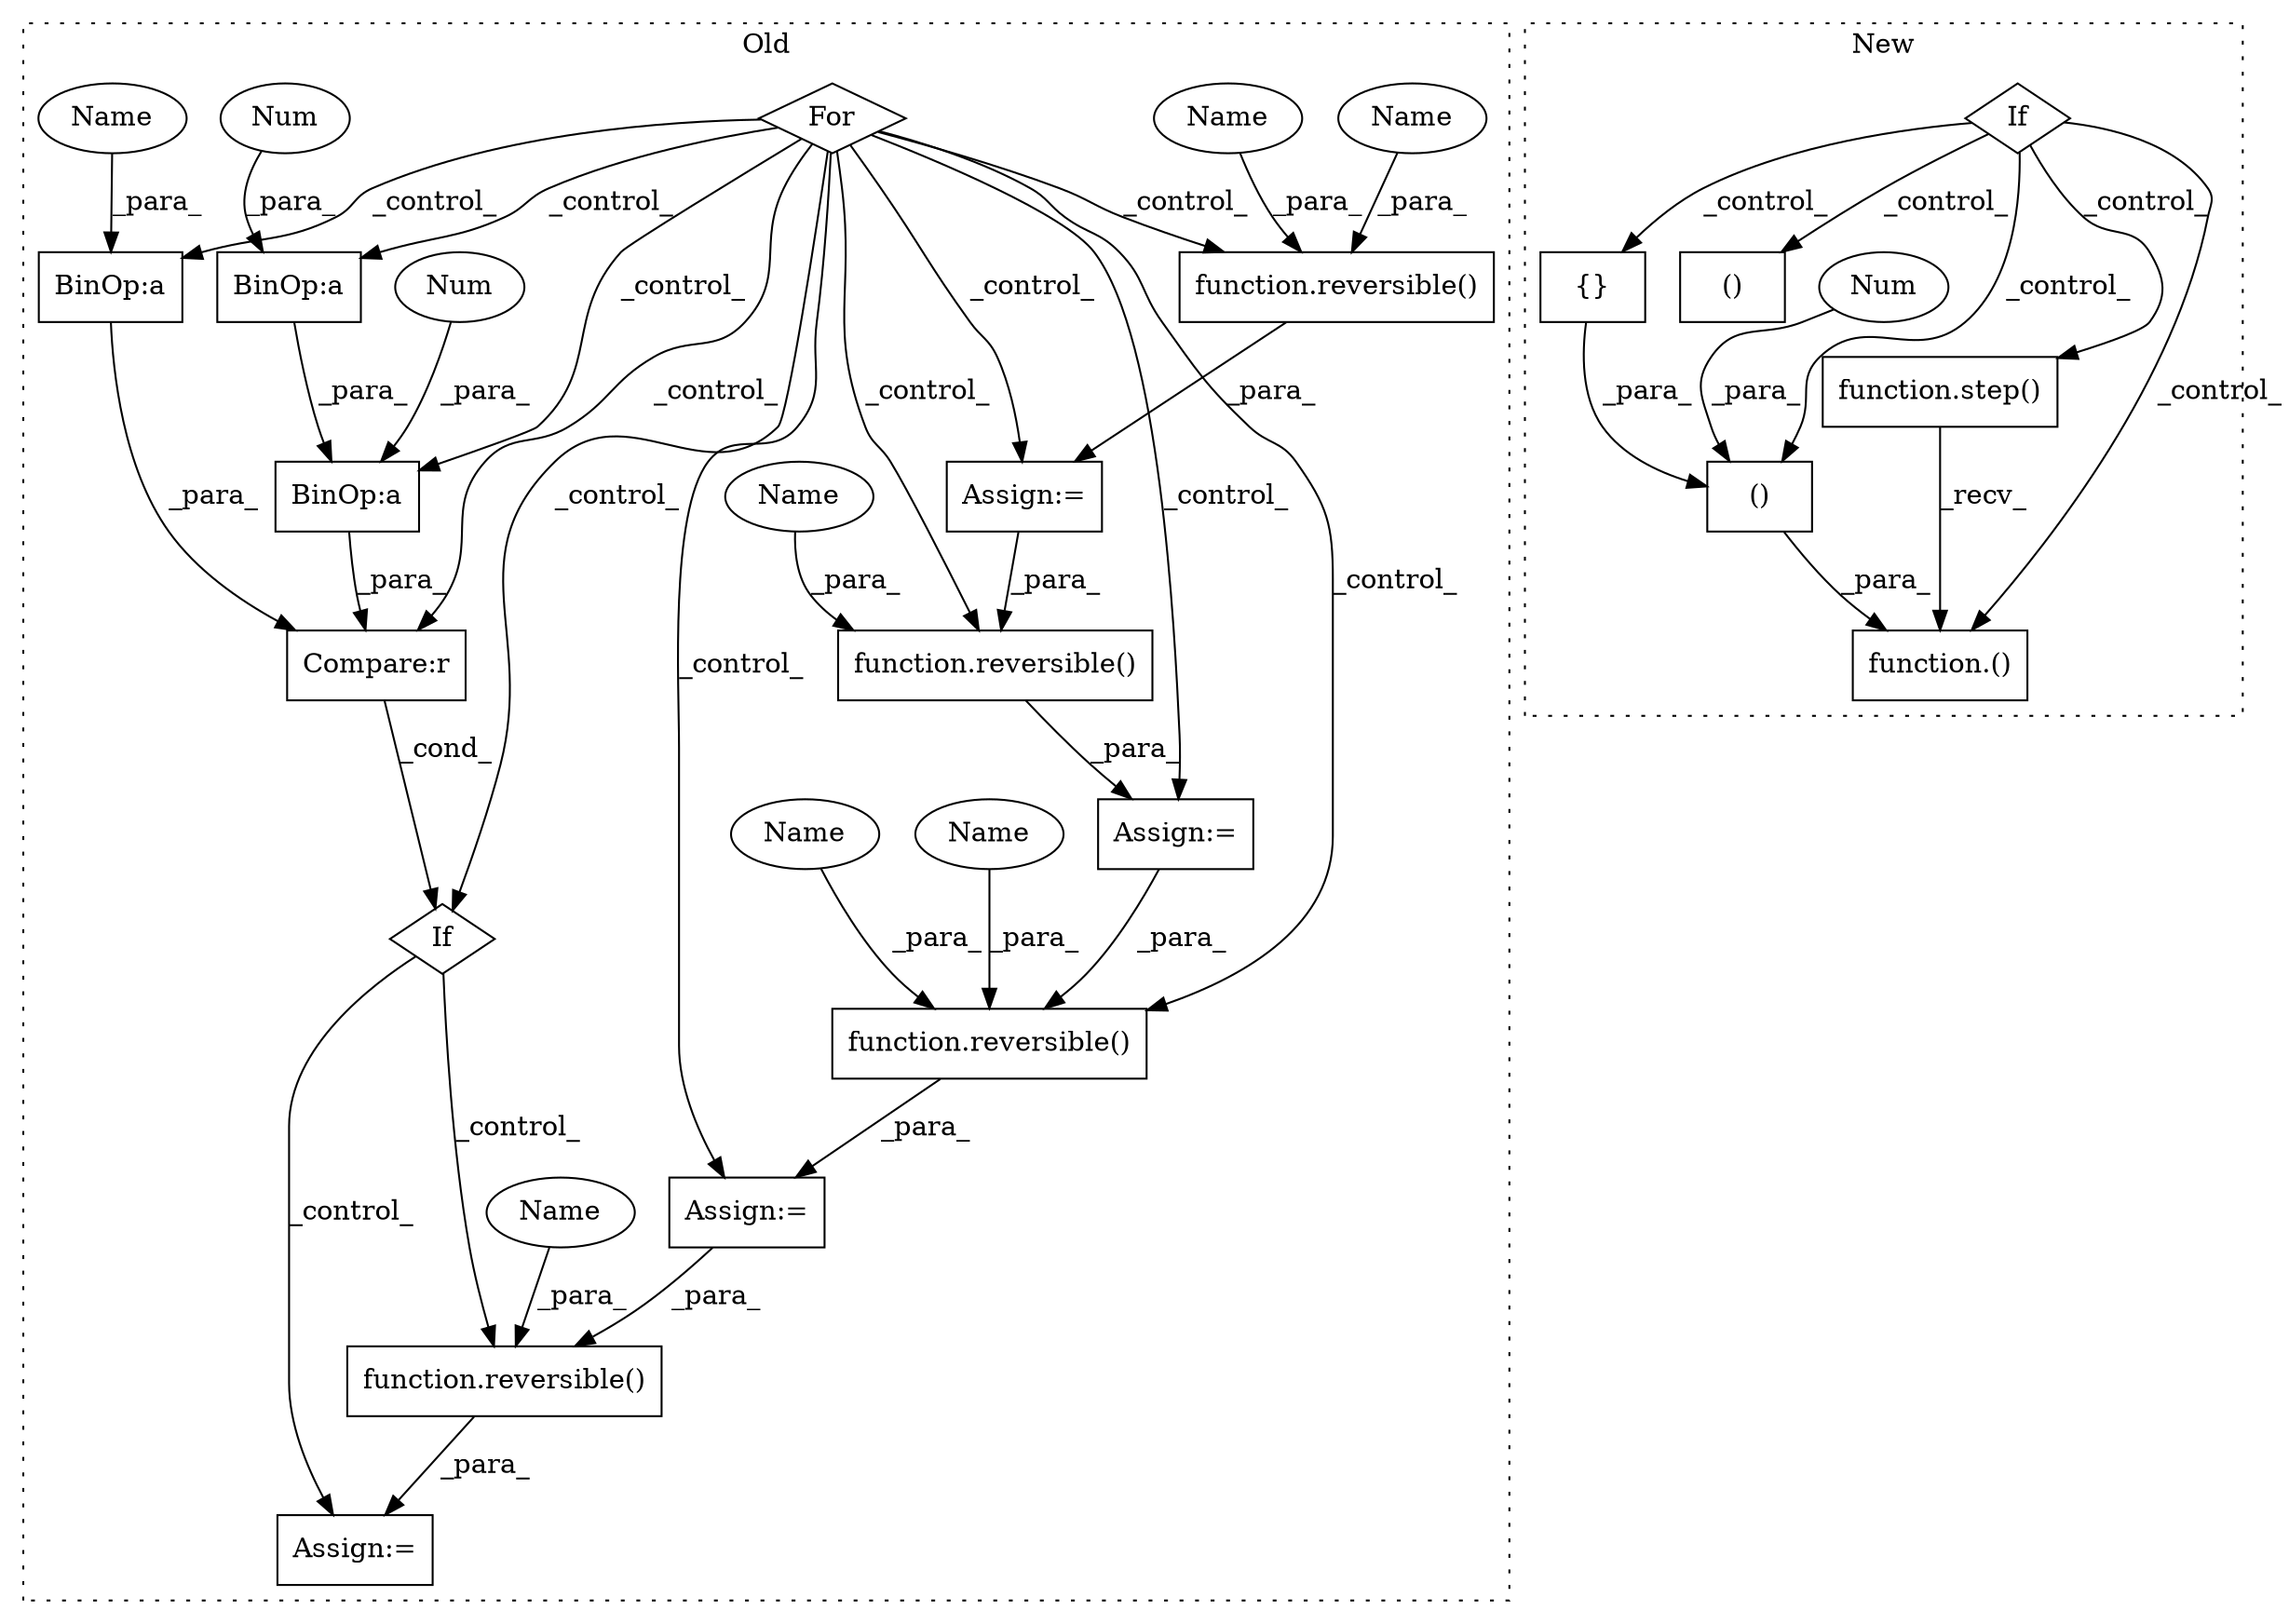 digraph G {
subgraph cluster0 {
1 [label="function.reversible()" a="75" s="1047,1083" l="11,1" shape="box"];
3 [label="Assign:=" a="68" s="1096" l="3" shape="box"];
4 [label="Assign:=" a="68" s="1044" l="3" shape="box"];
5 [label="function.reversible()" a="75" s="1152,1188" l="11,1" shape="box"];
7 [label="For" a="107" s="1001,1031" l="4,10" shape="diamond"];
8 [label="function.reversible()" a="75" s="1099,1136" l="11,1" shape="box"];
9 [label="Assign:=" a="68" s="1285" l="3" shape="box"];
11 [label="If" a="96" s="1198" l="3" shape="diamond"];
12 [label="BinOp:a" a="82" s="1237" l="29" shape="box"];
13 [label="BinOp:a" a="82" s="1258" l="4" shape="box"];
15 [label="BinOp:a" a="82" s="1202" l="3" shape="box"];
18 [label="Num" a="76" s="1262" l="1" shape="ellipse"];
19 [label="Num" a="76" s="1266" l="1" shape="ellipse"];
21 [label="Compare:r" a="40" s="1201" l="67" shape="box"];
22 [label="function.reversible()" a="75" s="1288,1319" l="11,1" shape="box"];
23 [label="Assign:=" a="68" s="1149" l="3" shape="box"];
24 [label="Name" a="87" s="1201" l="1" shape="ellipse"];
25 [label="Name" a="87" s="1299" l="3" shape="ellipse"];
26 [label="Name" a="87" s="1058" l="3" shape="ellipse"];
27 [label="Name" a="87" s="1110" l="3" shape="ellipse"];
28 [label="Name" a="87" s="1163" l="3" shape="ellipse"];
29 [label="Name" a="87" s="1063" l="15" shape="ellipse"];
30 [label="Name" a="87" s="1168" l="15" shape="ellipse"];
label = "Old";
style="dotted";
}
subgraph cluster1 {
2 [label="()" a="54" s="2222" l="3" shape="box"];
6 [label="Num" a="76" s="2224" l="1" shape="ellipse"];
10 [label="If" a="96" s="2045" l="3" shape="diamond"];
14 [label="()" a="54" s="2141" l="3" shape="box"];
16 [label="{}" a="95" s="2220,2221" l="2,1" shape="box"];
17 [label="function.step()" a="75" s="2204,2212" l="5,1" shape="box"];
20 [label="function.()" a="75" s="2204,2226" l="10,1" shape="box"];
label = "New";
style="dotted";
}
1 -> 4 [label="_para_"];
2 -> 20 [label="_para_"];
3 -> 5 [label="_para_"];
4 -> 8 [label="_para_"];
5 -> 23 [label="_para_"];
6 -> 2 [label="_para_"];
7 -> 1 [label="_control_"];
7 -> 13 [label="_control_"];
7 -> 11 [label="_control_"];
7 -> 3 [label="_control_"];
7 -> 4 [label="_control_"];
7 -> 5 [label="_control_"];
7 -> 23 [label="_control_"];
7 -> 21 [label="_control_"];
7 -> 12 [label="_control_"];
7 -> 8 [label="_control_"];
7 -> 15 [label="_control_"];
8 -> 3 [label="_para_"];
10 -> 2 [label="_control_"];
10 -> 17 [label="_control_"];
10 -> 14 [label="_control_"];
10 -> 16 [label="_control_"];
10 -> 20 [label="_control_"];
11 -> 22 [label="_control_"];
11 -> 9 [label="_control_"];
12 -> 21 [label="_para_"];
13 -> 12 [label="_para_"];
15 -> 21 [label="_para_"];
16 -> 2 [label="_para_"];
17 -> 20 [label="_recv_"];
18 -> 13 [label="_para_"];
19 -> 12 [label="_para_"];
21 -> 11 [label="_cond_"];
22 -> 9 [label="_para_"];
23 -> 22 [label="_para_"];
24 -> 15 [label="_para_"];
25 -> 22 [label="_para_"];
26 -> 1 [label="_para_"];
27 -> 8 [label="_para_"];
28 -> 5 [label="_para_"];
29 -> 1 [label="_para_"];
30 -> 5 [label="_para_"];
}
